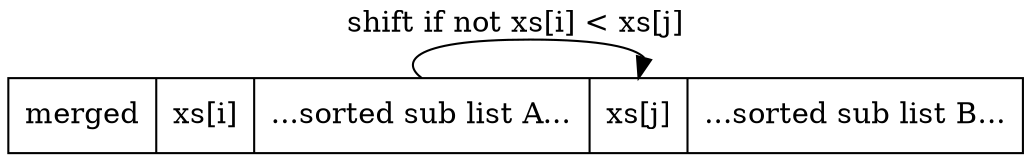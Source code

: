 digraph G{
	node[shape=record]
        lst[label=" merged | <i> xs[i] | <A> ...sorted sub list A... | <j> xs[j] | <B>...sorted sub list B..."];
        lst:A:n->lst:j:n[label="shift if not xs[i] < xs[j]"]
}
